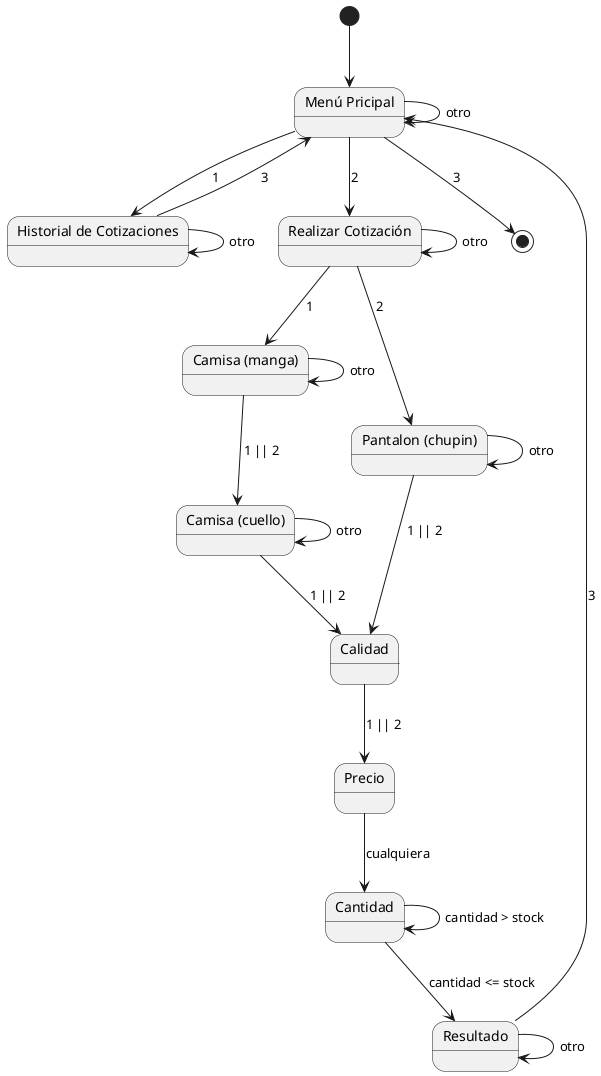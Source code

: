 @startuml stateDiagram

state "Menú Pricipal" as main

state "Historial de Cotizaciones" as hist

state "Realizar Cotización" as cot

state "Camisa (manga)" as camMan

state "Camisa (cuello)" as camCue

state "Pantalon (chupin)" as pantChup

state "Calidad" as cal

state "Precio" as precio

state "Cantidad" as cant

state "Resultado" as res

[*] --> main
main --> hist : 1
main --> cot : 2
main --> [*] : 3
main --> main : otro
hist --> main : 3
hist --> hist : otro
cot --> camMan : 1
cot --> pantChup : 2
pantChup --> pantChup : otro
cot --> cot : otro
camMan --> camCue : 1 || 2
camMan --> camMan : otro
camCue --> camCue : otro
camCue --> cal : 1 || 2
pantChup --> cal : 1 || 2
cal --> precio : 1 || 2
precio --> cant : cualquiera
cant --> cant : cantidad > stock
cant --> res : cantidad <= stock
res --> main : 3
res --> res : otro
@enduml
